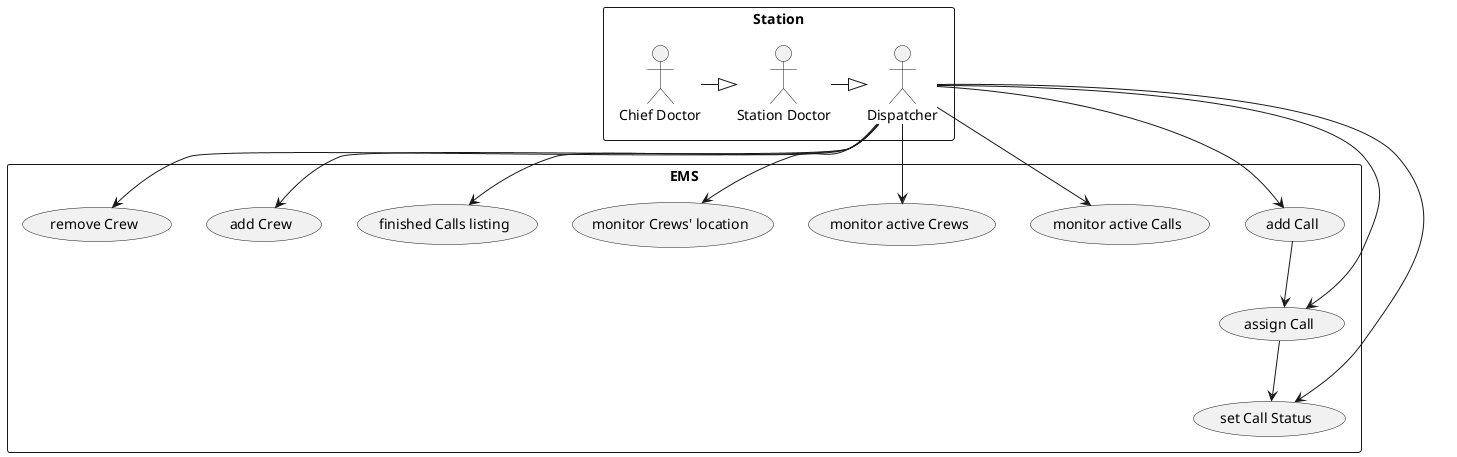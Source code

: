 @startuml

rectangle Station {

    actor Dispatcher as Dis
    actor :Station Doctor: as SDoc
    actor :Chief Doctor: as CDoc

    SDoc -right-|> Dis
    CDoc -right-|> SDoc
}

rectangle EMS {

    Dis --> (add Call)
    Dis --> (assign Call)
    Dis --> (set Call Status)
    Dis --> (monitor active Calls)
    Dis --> (monitor active Crews)
    Dis --> (monitor Crews' location)
    Dis --> (finished Calls listing)
    Dis --> (add Crew)
    Dis --> (remove Crew)

    (add Call) --> (assign Call)
    (assign Call) --> (set Call Status)
}

newpage

rectangle Crew {
    actor Doctor as Doc
    actor Assistant as As
    actor Attendant as At
    actor Driver as D
}

rectangle EMS-Mobile {

    Crew --> (receive Call info)
    Crew --> (receive Call location)
    Crew --> (change Crew Status)
    Crew --> (set Call Status:\nMOVING, \nFINDING, \nTREATMENT, \nTRANSPORTATION, \nFINISHED)
}

@enduml